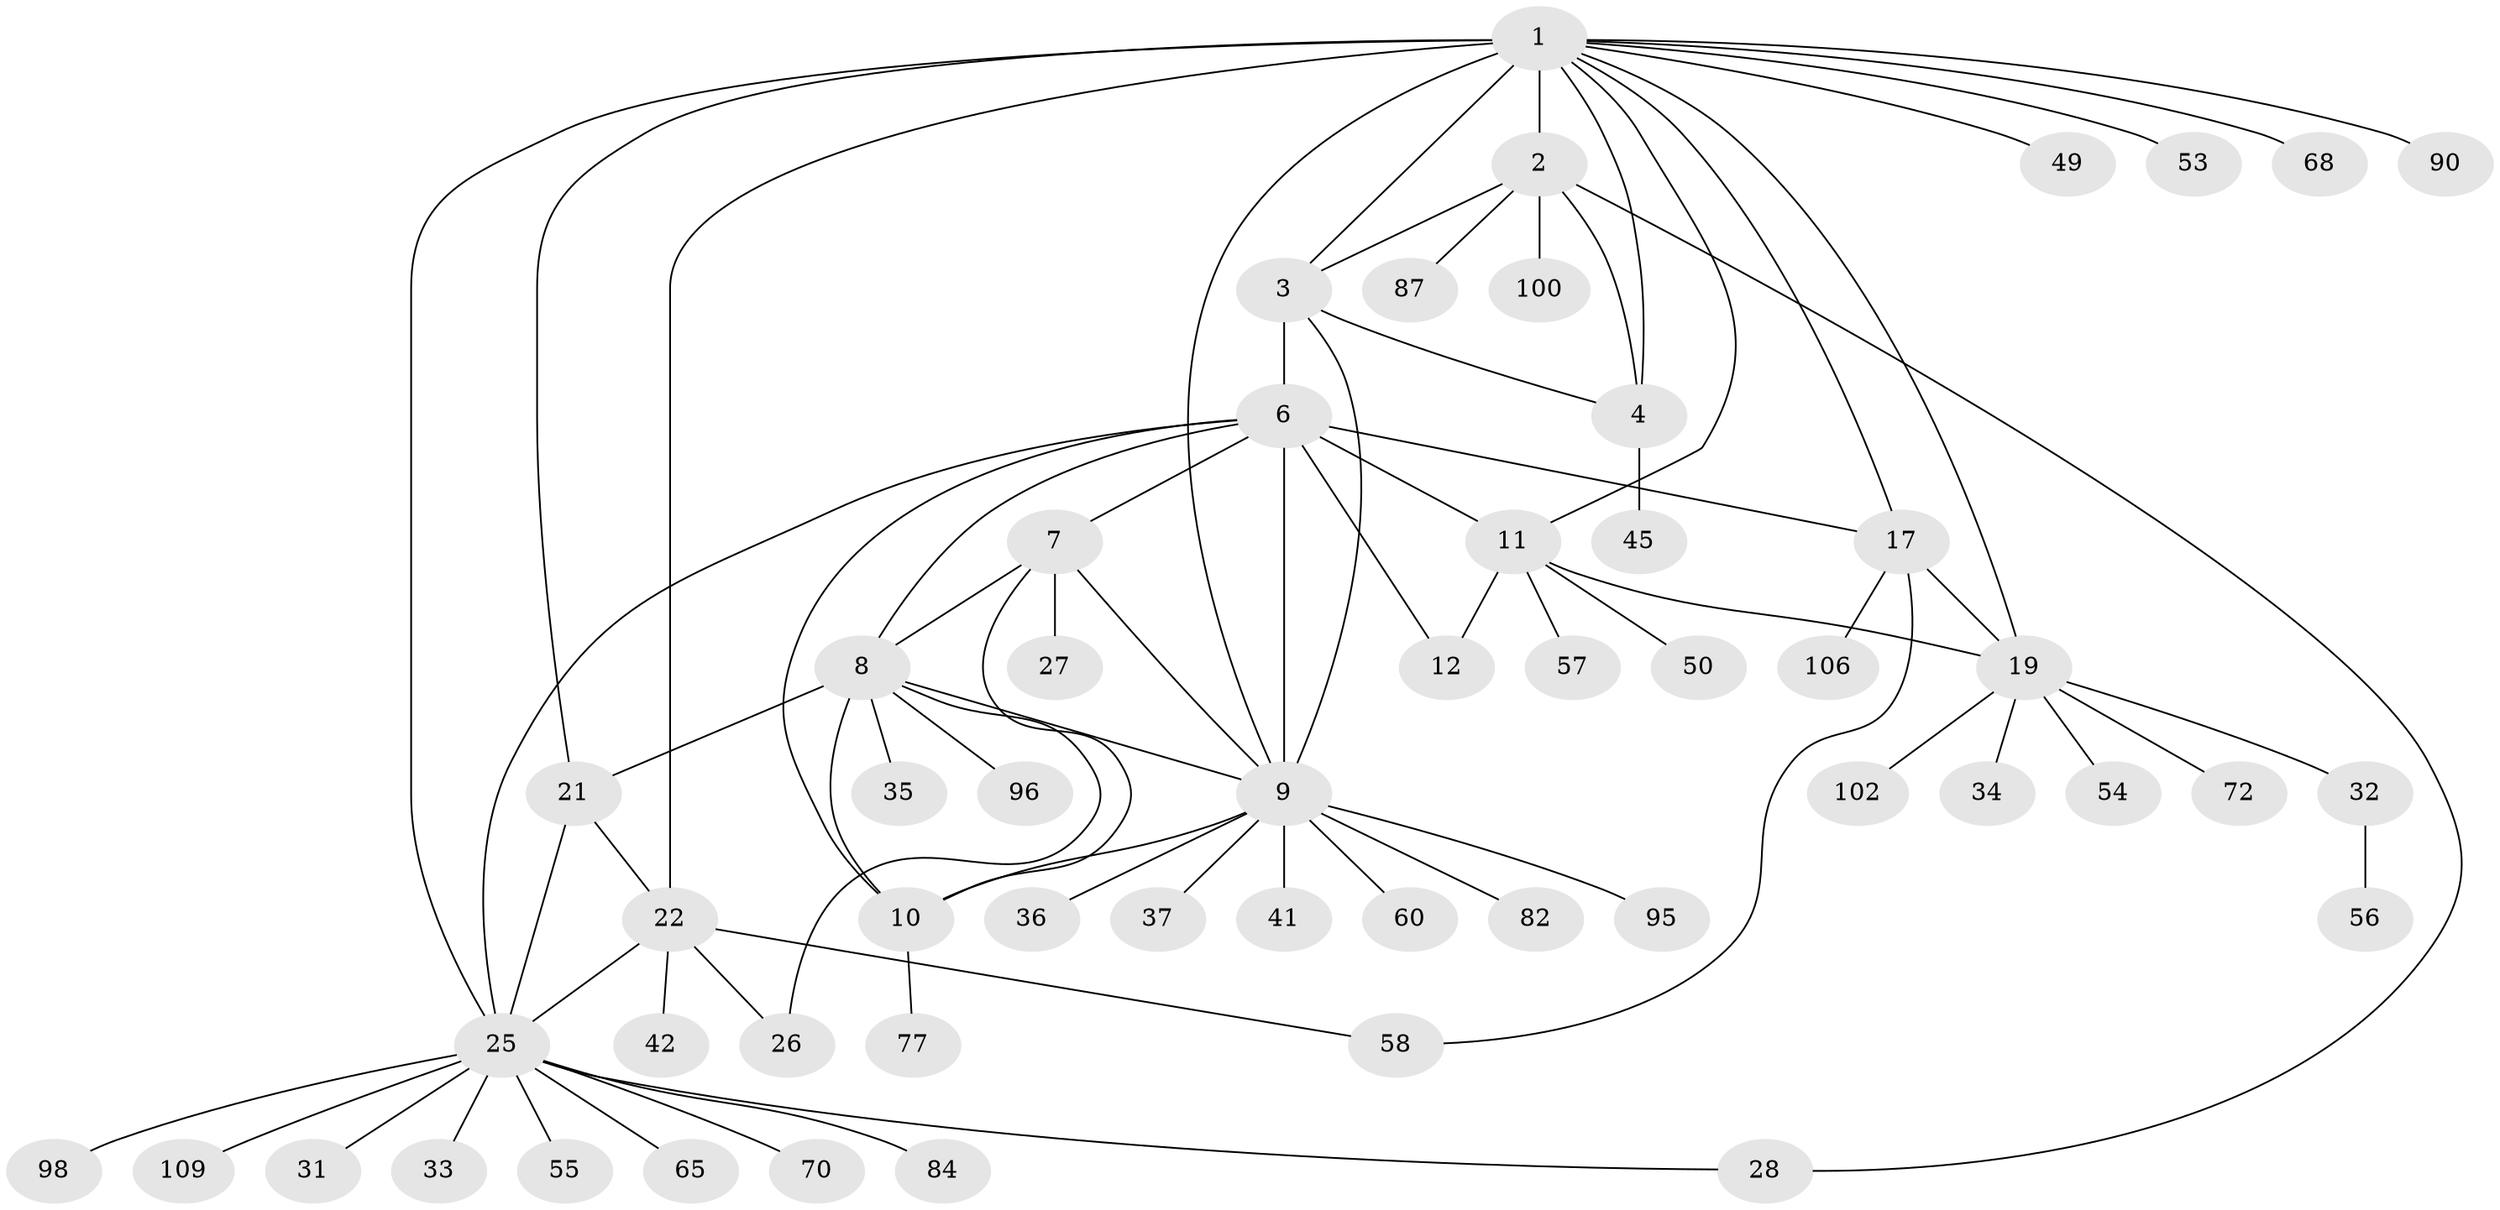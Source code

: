// original degree distribution, {9: 0.009174311926605505, 8: 0.045871559633027525, 7: 0.045871559633027525, 5: 0.045871559633027525, 6: 0.03669724770642202, 14: 0.01834862385321101, 11: 0.01834862385321101, 10: 0.009174311926605505, 2: 0.1651376146788991, 1: 0.5871559633027523, 3: 0.009174311926605505, 4: 0.009174311926605505}
// Generated by graph-tools (version 1.1) at 2025/15/03/09/25 04:15:43]
// undirected, 54 vertices, 77 edges
graph export_dot {
graph [start="1"]
  node [color=gray90,style=filled];
  1 [super="+30+16"];
  2;
  3 [super="+91+107+5+52"];
  4;
  6 [super="+15+81"];
  7 [super="+40"];
  8;
  9 [super="+43+46+61"];
  10;
  11 [super="+13"];
  12 [super="+59+47+48+85+74+93+62+14"];
  17 [super="+20+38+51+18+67+44"];
  19;
  21;
  22;
  25;
  26 [super="+99"];
  27;
  28;
  31 [super="+104"];
  32;
  33;
  34 [super="+71"];
  35 [super="+101"];
  36 [super="+75"];
  37 [super="+39+73"];
  41 [super="+108"];
  42 [super="+79"];
  45 [super="+88+92+83"];
  49;
  50 [super="+69"];
  53;
  54;
  55;
  56;
  57;
  58;
  60;
  65;
  68;
  70;
  72;
  77;
  82;
  84;
  87;
  90;
  95;
  96;
  98;
  100;
  102;
  106;
  109;
  1 -- 2 [weight=2];
  1 -- 3 [weight=2];
  1 -- 4;
  1 -- 49;
  1 -- 68;
  1 -- 90;
  1 -- 53;
  1 -- 9;
  1 -- 11;
  1 -- 17 [weight=3];
  1 -- 19;
  1 -- 21 [weight=2];
  1 -- 22 [weight=2];
  1 -- 25 [weight=2];
  2 -- 3 [weight=2];
  2 -- 4;
  2 -- 28;
  2 -- 87;
  2 -- 100;
  3 -- 4 [weight=2];
  3 -- 9;
  3 -- 6 [weight=2];
  4 -- 45;
  6 -- 7;
  6 -- 8;
  6 -- 9;
  6 -- 10;
  6 -- 17;
  6 -- 25;
  6 -- 11 [weight=2];
  6 -- 12 [weight=2];
  7 -- 8;
  7 -- 9;
  7 -- 10;
  7 -- 27;
  8 -- 9;
  8 -- 10;
  8 -- 21;
  8 -- 35;
  8 -- 96;
  8 -- 26;
  9 -- 10;
  9 -- 36;
  9 -- 37;
  9 -- 41;
  9 -- 60;
  9 -- 82;
  9 -- 95;
  10 -- 77;
  11 -- 12 [weight=4];
  11 -- 50;
  11 -- 57;
  11 -- 19;
  17 -- 19 [weight=3];
  17 -- 106;
  17 -- 58;
  19 -- 32;
  19 -- 34;
  19 -- 54;
  19 -- 72;
  19 -- 102;
  21 -- 22;
  21 -- 25;
  22 -- 25;
  22 -- 26;
  22 -- 42;
  22 -- 58;
  25 -- 28;
  25 -- 31;
  25 -- 33;
  25 -- 55;
  25 -- 65;
  25 -- 70;
  25 -- 84;
  25 -- 98;
  25 -- 109;
  32 -- 56;
}
